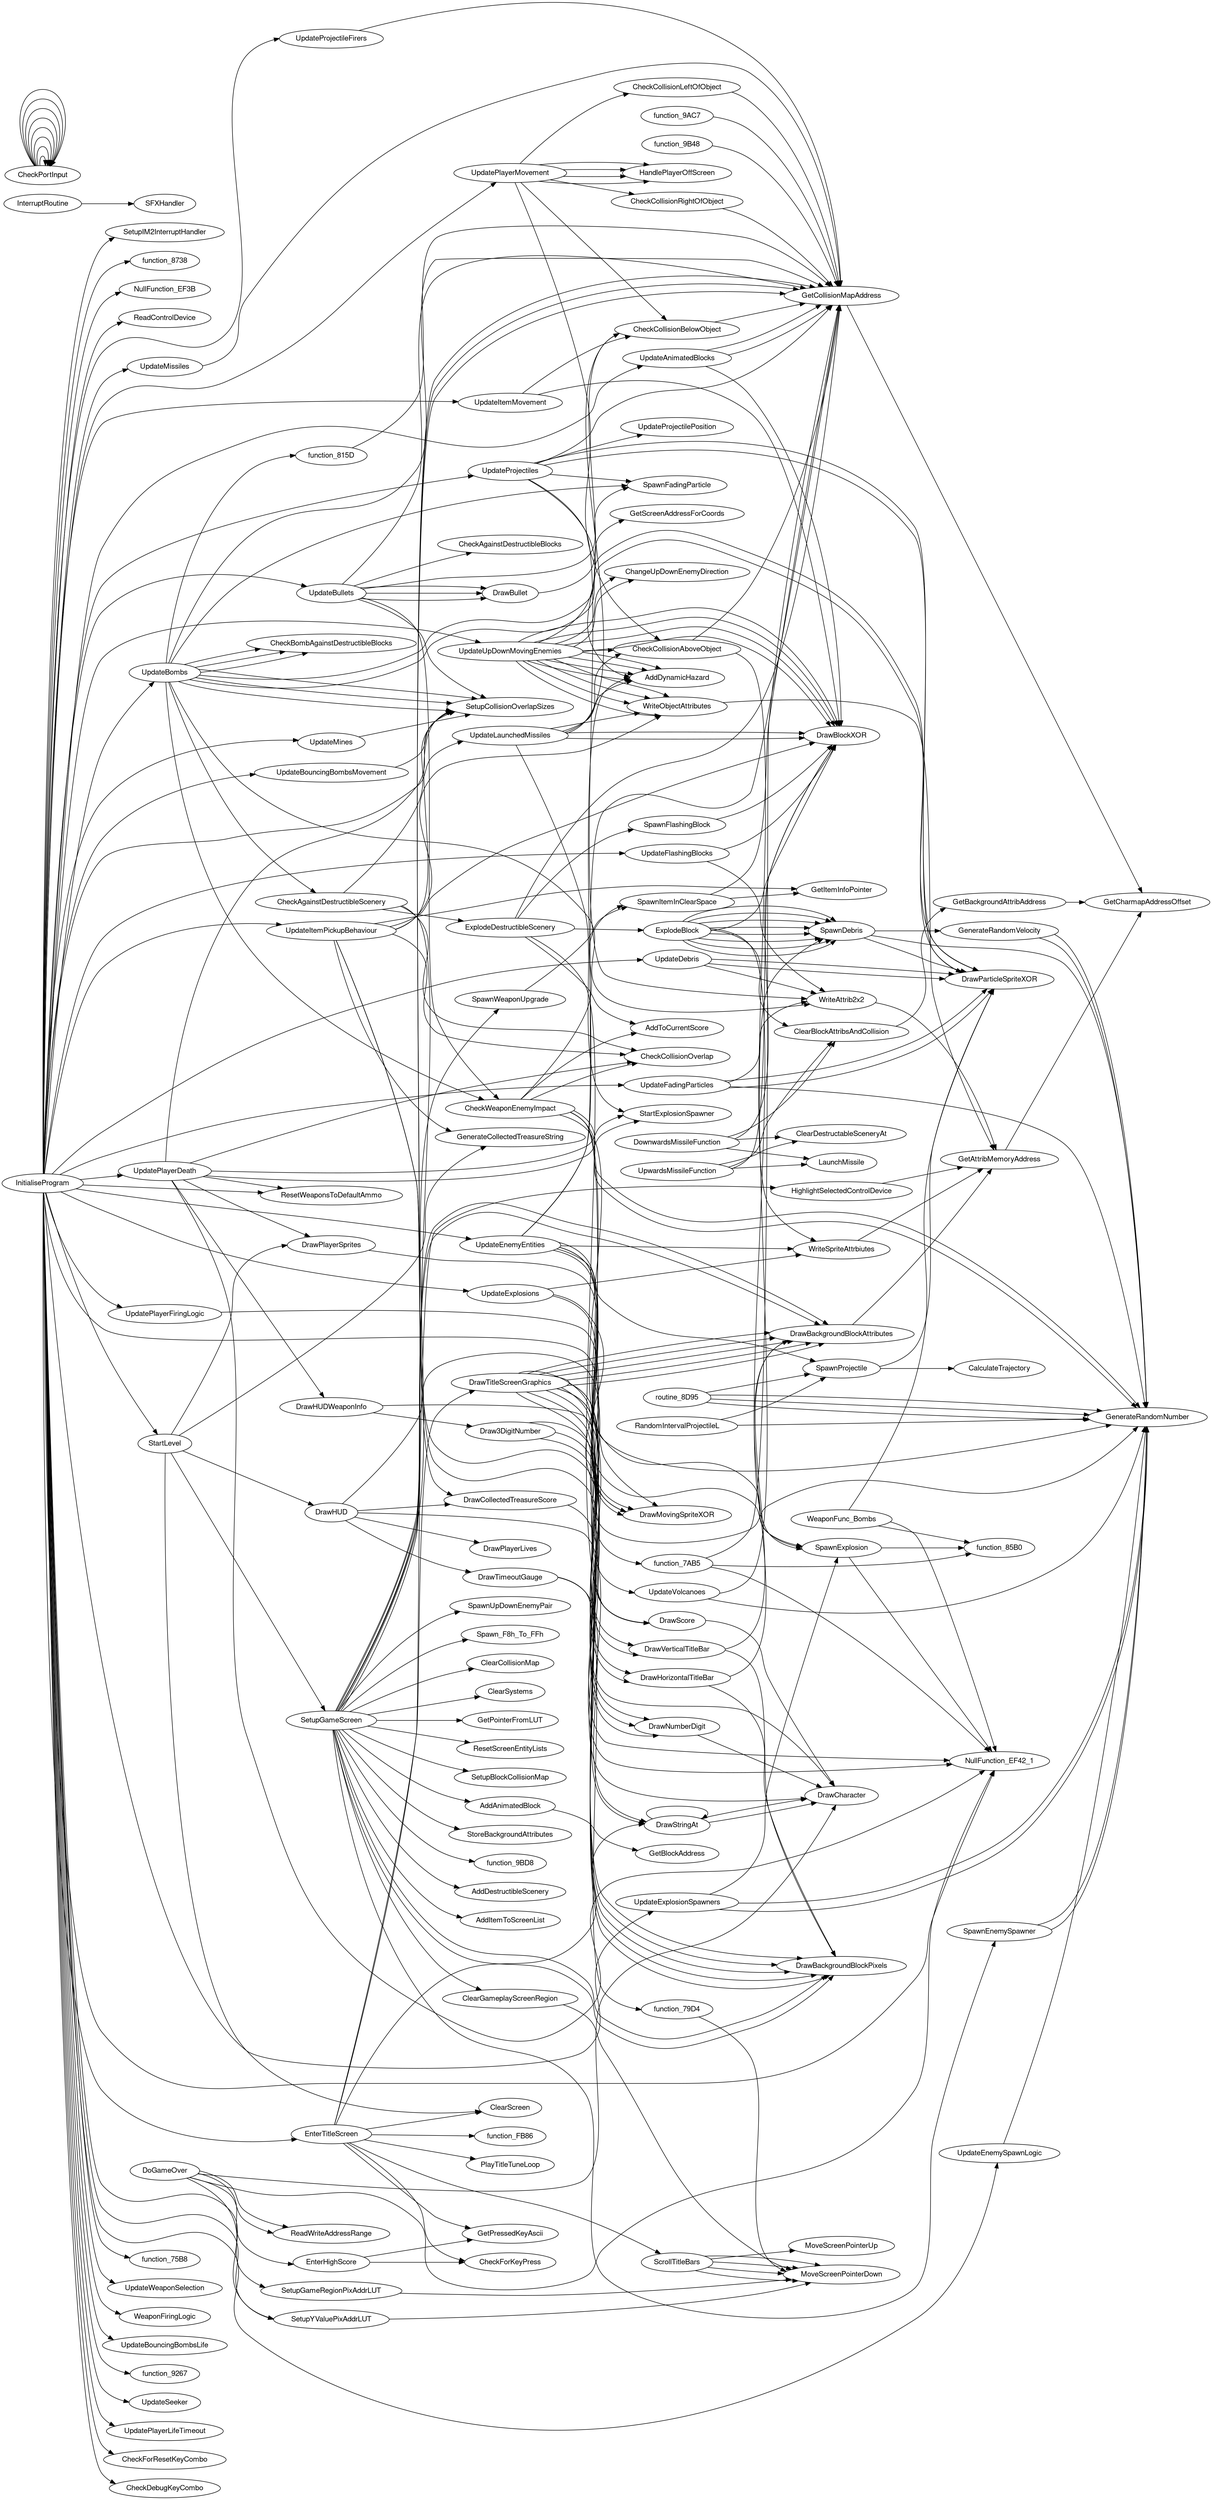 digraph Functions {
  fontname="Helvetica,Arial,sans-serif"
  node [fontname="Helvetica,Arial,sans-serif"]
  edge [fontname="Helvetica,Arial,sans-serif"]
  graph [fontsize=30 labelloc="t" label="" splines=true overlap=false rankdir = "LR"];
  ratio = auto;
InitialiseProgram -> ReadControlDevice
InitialiseProgram -> UpdatePlayerMovement
InitialiseProgram -> function_75B8
InitialiseProgram -> UpdatePlayerFiringLogic
InitialiseProgram -> UpdateBullets
InitialiseProgram -> UpdateBombs
InitialiseProgram -> UpdateWeaponSelection
InitialiseProgram -> WeaponFiringLogic
InitialiseProgram -> UpdateDebris
InitialiseProgram -> UpdateAnimatedBlocks
InitialiseProgram -> UpdateFlashingBlocks
InitialiseProgram -> UpdateBouncingBombsMovement
InitialiseProgram -> UpdateBouncingBombsLife
InitialiseProgram -> UpdateFadingParticles
InitialiseProgram -> UpdateExplosionSpawners
InitialiseProgram -> UpdateExplosions
InitialiseProgram -> UpdateVolcanoes
InitialiseProgram -> UpdateProjectileFirers
InitialiseProgram -> UpdateProjectiles
InitialiseProgram -> UpdateUpDownMovingEnemies
InitialiseProgram -> function_9267
InitialiseProgram -> UpdateMissiles
InitialiseProgram -> UpdateLaunchedMissiles
InitialiseProgram -> UpdateEnemySpawnLogic
InitialiseProgram -> UpdateEnemyEntities
InitialiseProgram -> UpdateItemMovement
InitialiseProgram -> UpdateSeeker
InitialiseProgram -> UpdateItemPickupBehaviour
InitialiseProgram -> UpdatePlayerDeath
InitialiseProgram -> UpdateMines
InitialiseProgram -> UpdatePlayerLifeTimeout
InitialiseProgram -> CheckForResetKeyCombo
InitialiseProgram -> CheckDebugKeyCombo
InitialiseProgram -> SetupIM2InterruptHandler
InitialiseProgram -> function_8738
InitialiseProgram -> NullFunction_EF3B
InitialiseProgram -> NullFunction_EF42_1
InitialiseProgram -> ResetWeaponsToDefaultAmmo
InitialiseProgram -> SetupYValuePixAddrLUT
InitialiseProgram -> EnterTitleScreen
InitialiseProgram -> SetupGameRegionPixAddrLUT
InitialiseProgram -> StartLevel
ClearGameplayScreenRegion -> MoveScreenPointerDown
SetupGameRegionPixAddrLUT -> MoveScreenPointerDown
SetupYValuePixAddrLUT -> MoveScreenPointerDown
GetCollisionMapAddress -> GetCharmapAddressOffset
GetAttribMemoryAddress -> GetCharmapAddressOffset
GetBackgroundAttribAddress -> GetCharmapAddressOffset
UpdatePlayerMovement -> CheckCollisionBelowObject
UpdatePlayerMovement -> CheckCollisionAboveObject
UpdatePlayerMovement -> HandlePlayerOffScreen
UpdatePlayerMovement -> CheckCollisionRightOfObject
UpdatePlayerMovement -> CheckCollisionLeftOfObject
UpdatePlayerMovement -> HandlePlayerOffScreen
UpdatePlayerMovement -> HandlePlayerOffScreen
UpdatePlayerMovement -> HandlePlayerOffScreen
DrawPlayerSprites -> DrawMovingSpriteXOR
CheckCollisionRightOfObject -> GetCollisionMapAddress
CheckCollisionLeftOfObject -> GetCollisionMapAddress
CheckCollisionBelowObject -> GetCollisionMapAddress
CheckCollisionAboveObject -> WriteSpriteAttrbiutes
CheckCollisionAboveObject -> GetCollisionMapAddress
DrawStringAt -> DrawCharacter
DrawStringAt -> DrawCharacter
DrawStringAt -> DrawStringAt
GenerateRandomVelocity -> GenerateRandomNumber
GenerateRandomVelocity -> GenerateRandomNumber
CheckAgainstDestructibleScenery -> SetupCollisionOverlapSizes
CheckAgainstDestructibleScenery -> CheckCollisionOverlap
CheckAgainstDestructibleScenery -> ExplodeDestructibleScenery
CheckAgainstDestructibleScenery -> NullFunction_EF42_1
ExplodeDestructibleScenery -> SpawnFlashingBlock
ExplodeDestructibleScenery -> AddToCurrentScore
ExplodeDestructibleScenery -> DrawScore
ExplodeDestructibleScenery -> GetCollisionMapAddress
ExplodeDestructibleScenery -> ExplodeBlock
ExplodeBlock -> DrawBlockXOR
ExplodeBlock -> SpawnExplosion
ExplodeBlock -> ClearBlockAttribsAndCollision
ExplodeBlock -> SpawnDebris
ExplodeBlock -> SpawnDebris
ExplodeBlock -> SpawnDebris
ExplodeBlock -> SpawnDebris
ExplodeBlock -> SpawnDebris
ExplodeBlock -> SpawnDebris
ExplodeBlock -> SpawnDebris
ExplodeBlock -> SpawnDebris
ClearBlockAttribsAndCollision -> GetBackgroundAttribAddress
SpawnDebris -> GenerateRandomNumber
SpawnDebris -> GenerateRandomVelocity
SpawnDebris -> DrawParticleSpriteXOR
UpdateDebris -> DrawParticleSpriteXOR
UpdateDebris -> DrawParticleSpriteXOR
UpdateDebris -> WriteAttrib2x2
InterruptRoutine -> SFXHandler
SetupGameScreen -> ClearCollisionMap
SetupGameScreen -> ClearSystems
SetupGameScreen -> ClearGameplayScreenRegion
SetupGameScreen -> GetPointerFromLUT
SetupGameScreen -> DrawBackgroundBlockPixels
SetupGameScreen -> DrawBackgroundBlockAttributes
SetupGameScreen -> GetCollisionMapAddress
SetupGameScreen -> DrawBackgroundBlockPixels
SetupGameScreen -> DrawBackgroundBlockAttributes
SetupGameScreen -> GetCollisionMapAddress
SetupGameScreen -> ResetScreenEntityLists
SetupGameScreen -> GetCollisionMapAddress
SetupGameScreen -> SetupBlockCollisionMap
SetupGameScreen -> AddAnimatedBlock
SetupGameScreen -> AddDestructibleScenery
SetupGameScreen -> AddItemToScreenList
SetupGameScreen -> SpawnUpDownEnemyPair
SetupGameScreen -> Spawn_F8h_To_FFh
SetupGameScreen -> SpawnEnemySpawner
SetupGameScreen -> SpawnWeaponUpgrade
SetupGameScreen -> StoreBackgroundAttributes
SetupGameScreen -> function_9BD8
StartLevel -> GenerateCollectedTreasureString
StartLevel -> ClearScreen
StartLevel -> DrawHUD
StartLevel -> SetupGameScreen
StartLevel -> DrawPlayerSprites
UpdateVolcanoes -> GenerateRandomNumber
UpdateVolcanoes -> SpawnDebris
DrawHUD -> DrawStringAt
DrawHUD -> DrawScore
DrawHUD -> DrawCollectedTreasureScore
DrawHUD -> DrawPlayerLives
DrawHUD -> DrawTimeoutGauge
DrawScore -> DrawCharacter
DrawCollectedTreasureScore -> DrawCharacter
Draw3DigitNumber -> DrawNumberDigit
Draw3DigitNumber -> DrawNumberDigit
Draw3DigitNumber -> DrawNumberDigit
DrawNumberDigit -> DrawCharacter
DrawTimeoutGauge -> DrawStringAt
DrawTimeoutGauge -> function_79D4
function_79D4 -> MoveScreenPointerDown
DrawBullet -> GetScreenAddressForCoords
UpdatePlayerFiringLogic -> function_7AB5
function_7AB5 -> function_85B0
function_7AB5 -> NullFunction_EF42_1
function_7AB5 -> GetCollisionMapAddress
UpdateBullets -> SetupCollisionOverlapSizes
UpdateBullets -> GetCollisionMapAddress
UpdateBullets -> CheckWeaponEnemyImpact
UpdateBullets -> DrawBullet
UpdateBullets -> DrawBullet
UpdateBullets -> DrawBullet
UpdateBullets -> SpawnFadingParticle
UpdateBullets -> CheckAgainstDestructibleBlocks
DrawHUDWeaponInfo -> DrawCharacter
DrawHUDWeaponInfo -> Draw3DigitNumber
WeaponFunc_Bombs -> function_85B0
WeaponFunc_Bombs -> NullFunction_EF42_1
WeaponFunc_Bombs -> DrawParticleSpriteXOR
UpdateBombs -> SetupCollisionOverlapSizes
UpdateBombs -> DrawParticleSpriteXOR
UpdateBombs -> GetCollisionMapAddress
UpdateBombs -> function_815D
UpdateBombs -> CheckWeaponEnemyImpact
UpdateBombs -> WriteAttrib2x2
UpdateBombs -> DrawParticleSpriteXOR
UpdateBombs -> SpawnFadingParticle
UpdateBombs -> CheckAgainstDestructibleScenery
UpdateBombs -> SetupCollisionOverlapSizes
UpdateBombs -> CheckBombAgainstDestructibleBlocks
UpdateBombs -> CheckBombAgainstDestructibleBlocks
UpdateBombs -> CheckBombAgainstDestructibleBlocks
UpdateBombs -> SetupCollisionOverlapSizes
UpdateMines -> SetupCollisionOverlapSizes
UpdateBouncingBombsMovement -> SetupCollisionOverlapSizes
function_815D -> GetCollisionMapAddress
EnterTitleScreen -> ClearScreen
EnterTitleScreen -> DrawTitleScreenGraphics
EnterTitleScreen -> DrawStringAt
EnterTitleScreen -> function_FB86
EnterTitleScreen -> PlayTitleTuneLoop
EnterTitleScreen -> CheckForKeyPress
EnterTitleScreen -> ScrollTitleBars
EnterTitleScreen -> HighlightSelectedControlDevice
EnterTitleScreen -> GetPressedKeyAscii
HighlightSelectedControlDevice -> GetAttribMemoryAddress
DrawTitleScreenGraphics -> DrawBackgroundBlockPixels
DrawTitleScreenGraphics -> DrawBackgroundBlockAttributes
DrawTitleScreenGraphics -> DrawBackgroundBlockPixels
DrawTitleScreenGraphics -> DrawBackgroundBlockAttributes
DrawTitleScreenGraphics -> DrawBackgroundBlockPixels
DrawTitleScreenGraphics -> DrawBackgroundBlockAttributes
DrawTitleScreenGraphics -> DrawBackgroundBlockPixels
DrawTitleScreenGraphics -> DrawBackgroundBlockAttributes
DrawTitleScreenGraphics -> DrawVerticalTitleBar
DrawTitleScreenGraphics -> DrawVerticalTitleBar
DrawTitleScreenGraphics -> DrawHorizontalTitleBar
DrawTitleScreenGraphics -> DrawHorizontalTitleBar
DrawTitleScreenGraphics -> DrawBackgroundBlockPixels
DrawTitleScreenGraphics -> DrawBackgroundBlockAttributes
DrawVerticalTitleBar -> DrawBackgroundBlockPixels
DrawVerticalTitleBar -> DrawBackgroundBlockAttributes
DrawHorizontalTitleBar -> DrawBackgroundBlockPixels
DrawHorizontalTitleBar -> DrawBackgroundBlockAttributes
ScrollTitleBars -> MoveScreenPointerDown
ScrollTitleBars -> MoveScreenPointerDown
ScrollTitleBars -> MoveScreenPointerDown
ScrollTitleBars -> MoveScreenPointerUp
ScrollTitleBars -> MoveScreenPointerDown
AddAnimatedBlock -> GetBlockAddress
UpdateAnimatedBlocks -> GetCollisionMapAddress
UpdateAnimatedBlocks -> DrawBlockXOR
UpdateAnimatedBlocks -> GetCollisionMapAddress
SpawnExplosion -> NullFunction_EF42_1
SpawnExplosion -> function_85B0
UpdateExplosions -> DrawMovingSpriteXOR
UpdateExplosions -> GenerateRandomNumber
UpdateExplosions -> WriteSpriteAttrbiutes
UpdateExplosionSpawners -> GenerateRandomNumber
UpdateExplosionSpawners -> GenerateRandomNumber
UpdateExplosionSpawners -> SpawnExplosion
SpawnFlashingBlock -> DrawBlockXOR
UpdateFlashingBlocks -> WriteAttrib2x2
UpdateFlashingBlocks -> DrawBlockXOR
UpdateFadingParticles -> DrawParticleSpriteXOR
UpdateFadingParticles -> DrawParticleSpriteXOR
UpdateFadingParticles -> GenerateRandomNumber
UpdateFadingParticles -> WriteAttrib2x2
SpawnProjectile -> DrawParticleSpriteXOR
SpawnProjectile -> CalculateTrajectory
UpdateProjectiles -> DrawParticleSpriteXOR
UpdateProjectiles -> UpdateProjectilePosition
UpdateProjectiles -> GetCollisionMapAddress
UpdateProjectiles -> DrawParticleSpriteXOR
UpdateProjectiles -> AddDynamicHazard
UpdateProjectiles -> WriteAttrib2x2
UpdateProjectiles -> SpawnFadingParticle
UpdateProjectileFirers -> GetCollisionMapAddress
routine_8D95 -> GenerateRandomNumber
routine_8D95 -> GenerateRandomNumber
routine_8D95 -> GenerateRandomNumber
routine_8D95 -> SpawnProjectile
RandomIntervalProjectileL -> GenerateRandomNumber
RandomIntervalProjectileL -> SpawnProjectile
UpdatePlayerDeath -> SetupCollisionOverlapSizes
UpdatePlayerDeath -> CheckCollisionOverlap
UpdatePlayerDeath -> StartExplosionSpawner
UpdatePlayerDeath -> StartExplosionSpawner
UpdatePlayerDeath -> DrawPlayerSprites
UpdatePlayerDeath -> NullFunction_EF42_1
UpdatePlayerDeath -> ResetWeaponsToDefaultAmmo
UpdatePlayerDeath -> DrawHUDWeaponInfo
DoGameOver -> NullFunction_EF42_1
DoGameOver -> DrawCharacter
DoGameOver -> ReadWriteAddressRange
DoGameOver -> SetupYValuePixAddrLUT
DoGameOver -> ReadWriteAddressRange
DoGameOver -> EnterHighScore
UpdateUpDownMovingEnemies -> CheckCollisionAboveObject
UpdateUpDownMovingEnemies -> DrawBlockXOR
UpdateUpDownMovingEnemies -> AddDynamicHazard
UpdateUpDownMovingEnemies -> WriteObjectAttributes
UpdateUpDownMovingEnemies -> DrawBlockXOR
UpdateUpDownMovingEnemies -> AddDynamicHazard
UpdateUpDownMovingEnemies -> WriteObjectAttributes
UpdateUpDownMovingEnemies -> ChangeUpDownEnemyDirection
UpdateUpDownMovingEnemies -> CheckCollisionBelowObject
UpdateUpDownMovingEnemies -> DrawBlockXOR
UpdateUpDownMovingEnemies -> AddDynamicHazard
UpdateUpDownMovingEnemies -> WriteObjectAttributes
UpdateUpDownMovingEnemies -> DrawBlockXOR
UpdateUpDownMovingEnemies -> AddDynamicHazard
UpdateUpDownMovingEnemies -> WriteObjectAttributes
UpdateUpDownMovingEnemies -> ChangeUpDownEnemyDirection
EnterHighScore -> CheckForKeyPress
EnterHighScore -> GetPressedKeyAscii
UpdateLaunchedMissiles -> CheckCollisionAboveObject
UpdateLaunchedMissiles -> DrawBlockXOR
UpdateLaunchedMissiles -> AddDynamicHazard
UpdateLaunchedMissiles -> WriteObjectAttributes
UpdateLaunchedMissiles -> CheckCollisionBelowObject
UpdateLaunchedMissiles -> DrawBlockXOR
UpdateLaunchedMissiles -> StartExplosionSpawner
UpdateMissiles -> GetCollisionMapAddress
UpwardsMissileFunction -> DrawBlockXOR
UpwardsMissileFunction -> ClearBlockAttribsAndCollision
UpwardsMissileFunction -> ClearDestructableSceneryAt
UpwardsMissileFunction -> LaunchMissile
DownwardsMissileFunction -> DrawBlockXOR
DownwardsMissileFunction -> ClearBlockAttribsAndCollision
DownwardsMissileFunction -> ClearDestructableSceneryAt
DownwardsMissileFunction -> LaunchMissile
UpdateEnemyEntities -> GenerateRandomNumber
UpdateEnemyEntities -> DrawMovingSpriteXOR
UpdateEnemyEntities -> AddDynamicHazard
UpdateEnemyEntities -> WriteSpriteAttrbiutes
UpdateEnemyEntities -> GetCollisionMapAddress
UpdateEnemyEntities -> SpawnExplosion
UpdateEnemyEntities -> DrawMovingSpriteXOR
UpdateEnemyEntities -> SpawnProjectile
CheckWeaponEnemyImpact -> CheckCollisionOverlap
CheckWeaponEnemyImpact -> DrawMovingSpriteXOR
CheckWeaponEnemyImpact -> SpawnExplosion
CheckWeaponEnemyImpact -> GenerateRandomNumber
CheckWeaponEnemyImpact -> GenerateRandomNumber
CheckWeaponEnemyImpact -> SpawnItemInClearSpace
CheckWeaponEnemyImpact -> AddToCurrentScore
CheckWeaponEnemyImpact -> DrawScore
function_9AC7 -> GetCollisionMapAddress
function_9B48 -> GetCollisionMapAddress
SpawnEnemySpawner -> GenerateRandomNumber
SpawnEnemySpawner -> GenerateRandomNumber
UpdateEnemySpawnLogic -> GenerateRandomNumber
SpawnItemInClearSpace -> GetCollisionMapAddress
SpawnItemInClearSpace -> GetItemInfoPointer
UpdateItemMovement -> CheckCollisionBelowObject
UpdateItemMovement -> DrawBlockXOR
UpdateItemPickupBehaviour -> SetupCollisionOverlapSizes
UpdateItemPickupBehaviour -> GetItemInfoPointer
UpdateItemPickupBehaviour -> WriteObjectAttributes
UpdateItemPickupBehaviour -> CheckCollisionOverlap
UpdateItemPickupBehaviour -> GenerateCollectedTreasureString
UpdateItemPickupBehaviour -> DrawCollectedTreasureScore
UpdateItemPickupBehaviour -> NullFunction_EF42_1
UpdateItemPickupBehaviour -> DrawBlockXOR
SpawnWeaponUpgrade -> SpawnItemInClearSpace
WriteSpriteAttrbiutes -> GetAttribMemoryAddress
WriteObjectAttributes -> GetAttribMemoryAddress
WriteAttrib2x2 -> GetAttribMemoryAddress
DrawBackgroundBlockAttributes -> GetAttribMemoryAddress
CheckPortInput -> CheckPortInput
CheckPortInput -> CheckPortInput
CheckPortInput -> CheckPortInput
CheckPortInput -> CheckPortInput
CheckPortInput -> CheckPortInput
CheckPortInput -> CheckPortInput
CheckPortInput -> CheckPortInput
CheckPortInput -> CheckPortInput
}